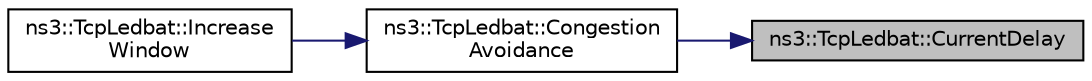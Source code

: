digraph "ns3::TcpLedbat::CurrentDelay"
{
 // LATEX_PDF_SIZE
  edge [fontname="Helvetica",fontsize="10",labelfontname="Helvetica",labelfontsize="10"];
  node [fontname="Helvetica",fontsize="10",shape=record];
  rankdir="RL";
  Node1 [label="ns3::TcpLedbat::CurrentDelay",height=0.2,width=0.4,color="black", fillcolor="grey75", style="filled", fontcolor="black",tooltip="Return the value of current delay."];
  Node1 -> Node2 [dir="back",color="midnightblue",fontsize="10",style="solid",fontname="Helvetica"];
  Node2 [label="ns3::TcpLedbat::Congestion\lAvoidance",height=0.2,width=0.4,color="black", fillcolor="white", style="filled",URL="$classns3_1_1_tcp_ledbat.html#a592b6df30581c978ddabf095eb0300c6",tooltip="Reduce Congestion."];
  Node2 -> Node3 [dir="back",color="midnightblue",fontsize="10",style="solid",fontname="Helvetica"];
  Node3 [label="ns3::TcpLedbat::Increase\lWindow",height=0.2,width=0.4,color="black", fillcolor="white", style="filled",URL="$classns3_1_1_tcp_ledbat.html#a9baf3c7c8d5572c3cf7c4249a2833748",tooltip="Adjust cwnd following LEDBAT algorithm."];
}

